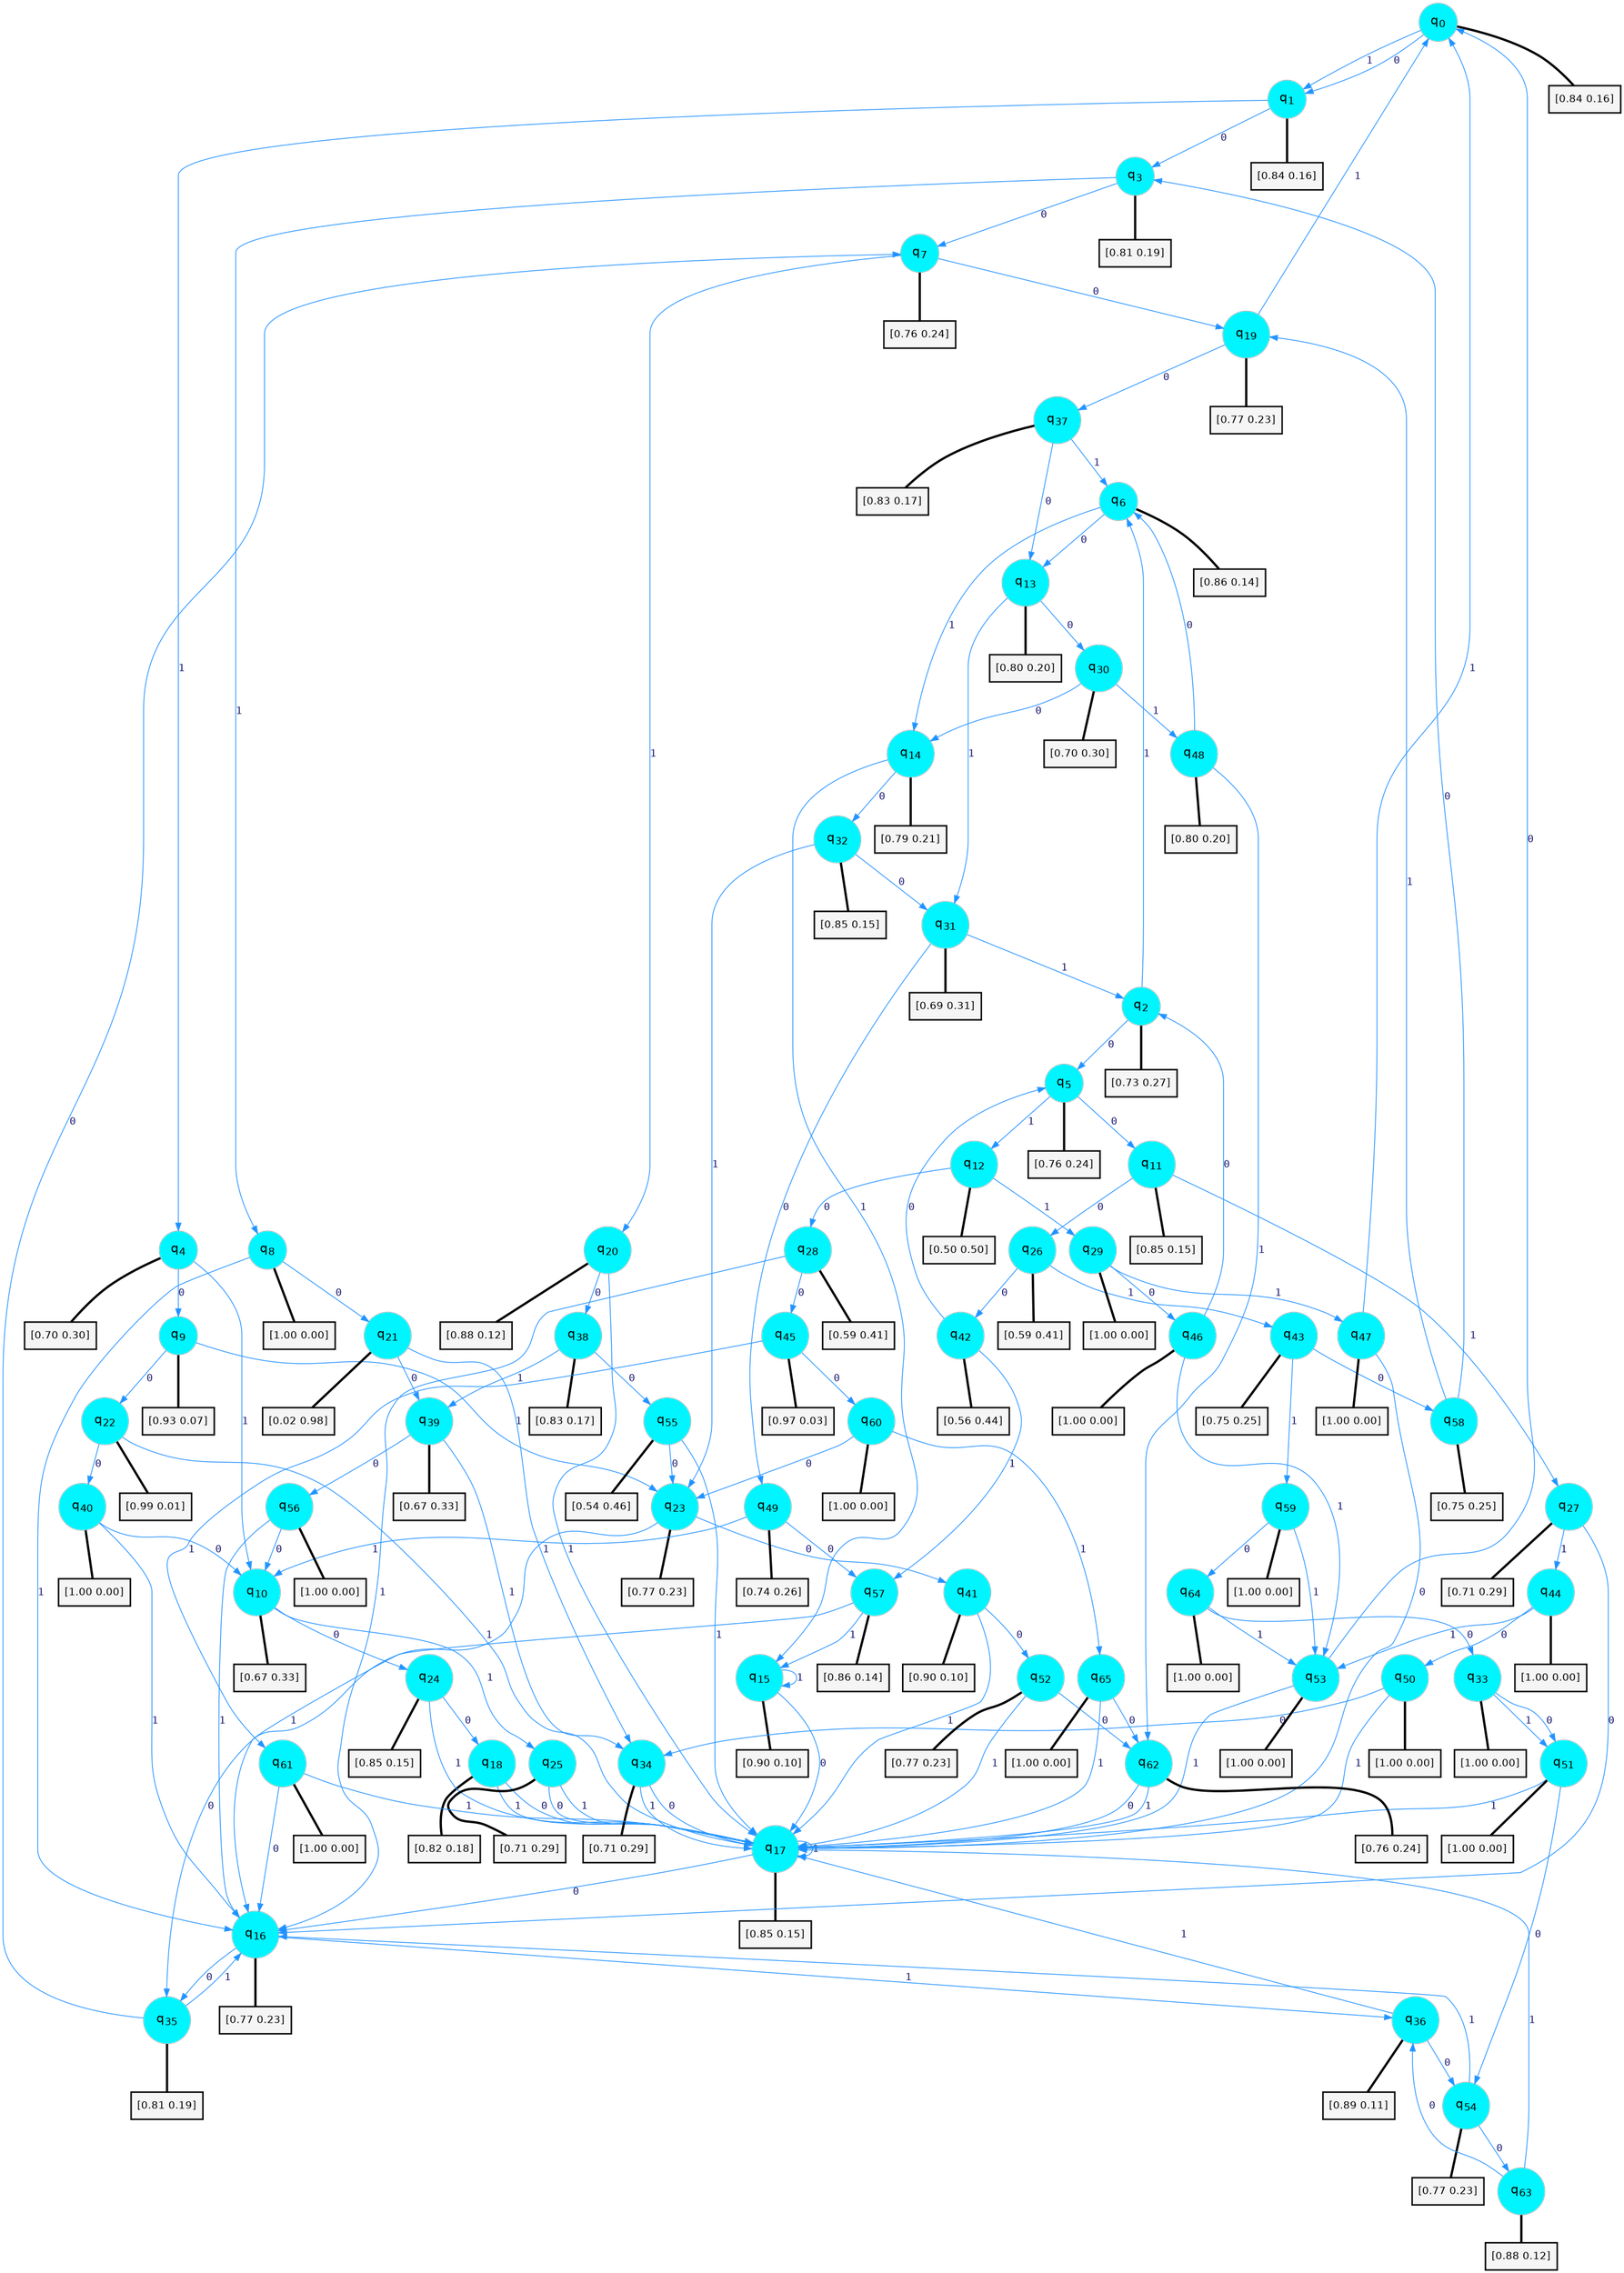 digraph G {
graph [
bgcolor=transparent, dpi=300, rankdir=TD, size="40,25"];
node [
color=gray, fillcolor=turquoise1, fontcolor=black, fontname=Helvetica, fontsize=16, fontweight=bold, shape=circle, style=filled];
edge [
arrowsize=1, color=dodgerblue1, fontcolor=midnightblue, fontname=courier, fontweight=bold, penwidth=1, style=solid, weight=20];
0[label=<q<SUB>0</SUB>>];
1[label=<q<SUB>1</SUB>>];
2[label=<q<SUB>2</SUB>>];
3[label=<q<SUB>3</SUB>>];
4[label=<q<SUB>4</SUB>>];
5[label=<q<SUB>5</SUB>>];
6[label=<q<SUB>6</SUB>>];
7[label=<q<SUB>7</SUB>>];
8[label=<q<SUB>8</SUB>>];
9[label=<q<SUB>9</SUB>>];
10[label=<q<SUB>10</SUB>>];
11[label=<q<SUB>11</SUB>>];
12[label=<q<SUB>12</SUB>>];
13[label=<q<SUB>13</SUB>>];
14[label=<q<SUB>14</SUB>>];
15[label=<q<SUB>15</SUB>>];
16[label=<q<SUB>16</SUB>>];
17[label=<q<SUB>17</SUB>>];
18[label=<q<SUB>18</SUB>>];
19[label=<q<SUB>19</SUB>>];
20[label=<q<SUB>20</SUB>>];
21[label=<q<SUB>21</SUB>>];
22[label=<q<SUB>22</SUB>>];
23[label=<q<SUB>23</SUB>>];
24[label=<q<SUB>24</SUB>>];
25[label=<q<SUB>25</SUB>>];
26[label=<q<SUB>26</SUB>>];
27[label=<q<SUB>27</SUB>>];
28[label=<q<SUB>28</SUB>>];
29[label=<q<SUB>29</SUB>>];
30[label=<q<SUB>30</SUB>>];
31[label=<q<SUB>31</SUB>>];
32[label=<q<SUB>32</SUB>>];
33[label=<q<SUB>33</SUB>>];
34[label=<q<SUB>34</SUB>>];
35[label=<q<SUB>35</SUB>>];
36[label=<q<SUB>36</SUB>>];
37[label=<q<SUB>37</SUB>>];
38[label=<q<SUB>38</SUB>>];
39[label=<q<SUB>39</SUB>>];
40[label=<q<SUB>40</SUB>>];
41[label=<q<SUB>41</SUB>>];
42[label=<q<SUB>42</SUB>>];
43[label=<q<SUB>43</SUB>>];
44[label=<q<SUB>44</SUB>>];
45[label=<q<SUB>45</SUB>>];
46[label=<q<SUB>46</SUB>>];
47[label=<q<SUB>47</SUB>>];
48[label=<q<SUB>48</SUB>>];
49[label=<q<SUB>49</SUB>>];
50[label=<q<SUB>50</SUB>>];
51[label=<q<SUB>51</SUB>>];
52[label=<q<SUB>52</SUB>>];
53[label=<q<SUB>53</SUB>>];
54[label=<q<SUB>54</SUB>>];
55[label=<q<SUB>55</SUB>>];
56[label=<q<SUB>56</SUB>>];
57[label=<q<SUB>57</SUB>>];
58[label=<q<SUB>58</SUB>>];
59[label=<q<SUB>59</SUB>>];
60[label=<q<SUB>60</SUB>>];
61[label=<q<SUB>61</SUB>>];
62[label=<q<SUB>62</SUB>>];
63[label=<q<SUB>63</SUB>>];
64[label=<q<SUB>64</SUB>>];
65[label=<q<SUB>65</SUB>>];
66[label="[0.84 0.16]", shape=box,fontcolor=black, fontname=Helvetica, fontsize=14, penwidth=2, fillcolor=whitesmoke,color=black];
67[label="[0.84 0.16]", shape=box,fontcolor=black, fontname=Helvetica, fontsize=14, penwidth=2, fillcolor=whitesmoke,color=black];
68[label="[0.73 0.27]", shape=box,fontcolor=black, fontname=Helvetica, fontsize=14, penwidth=2, fillcolor=whitesmoke,color=black];
69[label="[0.81 0.19]", shape=box,fontcolor=black, fontname=Helvetica, fontsize=14, penwidth=2, fillcolor=whitesmoke,color=black];
70[label="[0.70 0.30]", shape=box,fontcolor=black, fontname=Helvetica, fontsize=14, penwidth=2, fillcolor=whitesmoke,color=black];
71[label="[0.76 0.24]", shape=box,fontcolor=black, fontname=Helvetica, fontsize=14, penwidth=2, fillcolor=whitesmoke,color=black];
72[label="[0.86 0.14]", shape=box,fontcolor=black, fontname=Helvetica, fontsize=14, penwidth=2, fillcolor=whitesmoke,color=black];
73[label="[0.76 0.24]", shape=box,fontcolor=black, fontname=Helvetica, fontsize=14, penwidth=2, fillcolor=whitesmoke,color=black];
74[label="[1.00 0.00]", shape=box,fontcolor=black, fontname=Helvetica, fontsize=14, penwidth=2, fillcolor=whitesmoke,color=black];
75[label="[0.93 0.07]", shape=box,fontcolor=black, fontname=Helvetica, fontsize=14, penwidth=2, fillcolor=whitesmoke,color=black];
76[label="[0.67 0.33]", shape=box,fontcolor=black, fontname=Helvetica, fontsize=14, penwidth=2, fillcolor=whitesmoke,color=black];
77[label="[0.85 0.15]", shape=box,fontcolor=black, fontname=Helvetica, fontsize=14, penwidth=2, fillcolor=whitesmoke,color=black];
78[label="[0.50 0.50]", shape=box,fontcolor=black, fontname=Helvetica, fontsize=14, penwidth=2, fillcolor=whitesmoke,color=black];
79[label="[0.80 0.20]", shape=box,fontcolor=black, fontname=Helvetica, fontsize=14, penwidth=2, fillcolor=whitesmoke,color=black];
80[label="[0.79 0.21]", shape=box,fontcolor=black, fontname=Helvetica, fontsize=14, penwidth=2, fillcolor=whitesmoke,color=black];
81[label="[0.90 0.10]", shape=box,fontcolor=black, fontname=Helvetica, fontsize=14, penwidth=2, fillcolor=whitesmoke,color=black];
82[label="[0.77 0.23]", shape=box,fontcolor=black, fontname=Helvetica, fontsize=14, penwidth=2, fillcolor=whitesmoke,color=black];
83[label="[0.85 0.15]", shape=box,fontcolor=black, fontname=Helvetica, fontsize=14, penwidth=2, fillcolor=whitesmoke,color=black];
84[label="[0.82 0.18]", shape=box,fontcolor=black, fontname=Helvetica, fontsize=14, penwidth=2, fillcolor=whitesmoke,color=black];
85[label="[0.77 0.23]", shape=box,fontcolor=black, fontname=Helvetica, fontsize=14, penwidth=2, fillcolor=whitesmoke,color=black];
86[label="[0.88 0.12]", shape=box,fontcolor=black, fontname=Helvetica, fontsize=14, penwidth=2, fillcolor=whitesmoke,color=black];
87[label="[0.02 0.98]", shape=box,fontcolor=black, fontname=Helvetica, fontsize=14, penwidth=2, fillcolor=whitesmoke,color=black];
88[label="[0.99 0.01]", shape=box,fontcolor=black, fontname=Helvetica, fontsize=14, penwidth=2, fillcolor=whitesmoke,color=black];
89[label="[0.77 0.23]", shape=box,fontcolor=black, fontname=Helvetica, fontsize=14, penwidth=2, fillcolor=whitesmoke,color=black];
90[label="[0.85 0.15]", shape=box,fontcolor=black, fontname=Helvetica, fontsize=14, penwidth=2, fillcolor=whitesmoke,color=black];
91[label="[0.71 0.29]", shape=box,fontcolor=black, fontname=Helvetica, fontsize=14, penwidth=2, fillcolor=whitesmoke,color=black];
92[label="[0.59 0.41]", shape=box,fontcolor=black, fontname=Helvetica, fontsize=14, penwidth=2, fillcolor=whitesmoke,color=black];
93[label="[0.71 0.29]", shape=box,fontcolor=black, fontname=Helvetica, fontsize=14, penwidth=2, fillcolor=whitesmoke,color=black];
94[label="[0.59 0.41]", shape=box,fontcolor=black, fontname=Helvetica, fontsize=14, penwidth=2, fillcolor=whitesmoke,color=black];
95[label="[1.00 0.00]", shape=box,fontcolor=black, fontname=Helvetica, fontsize=14, penwidth=2, fillcolor=whitesmoke,color=black];
96[label="[0.70 0.30]", shape=box,fontcolor=black, fontname=Helvetica, fontsize=14, penwidth=2, fillcolor=whitesmoke,color=black];
97[label="[0.69 0.31]", shape=box,fontcolor=black, fontname=Helvetica, fontsize=14, penwidth=2, fillcolor=whitesmoke,color=black];
98[label="[0.85 0.15]", shape=box,fontcolor=black, fontname=Helvetica, fontsize=14, penwidth=2, fillcolor=whitesmoke,color=black];
99[label="[1.00 0.00]", shape=box,fontcolor=black, fontname=Helvetica, fontsize=14, penwidth=2, fillcolor=whitesmoke,color=black];
100[label="[0.71 0.29]", shape=box,fontcolor=black, fontname=Helvetica, fontsize=14, penwidth=2, fillcolor=whitesmoke,color=black];
101[label="[0.81 0.19]", shape=box,fontcolor=black, fontname=Helvetica, fontsize=14, penwidth=2, fillcolor=whitesmoke,color=black];
102[label="[0.89 0.11]", shape=box,fontcolor=black, fontname=Helvetica, fontsize=14, penwidth=2, fillcolor=whitesmoke,color=black];
103[label="[0.83 0.17]", shape=box,fontcolor=black, fontname=Helvetica, fontsize=14, penwidth=2, fillcolor=whitesmoke,color=black];
104[label="[0.83 0.17]", shape=box,fontcolor=black, fontname=Helvetica, fontsize=14, penwidth=2, fillcolor=whitesmoke,color=black];
105[label="[0.67 0.33]", shape=box,fontcolor=black, fontname=Helvetica, fontsize=14, penwidth=2, fillcolor=whitesmoke,color=black];
106[label="[1.00 0.00]", shape=box,fontcolor=black, fontname=Helvetica, fontsize=14, penwidth=2, fillcolor=whitesmoke,color=black];
107[label="[0.90 0.10]", shape=box,fontcolor=black, fontname=Helvetica, fontsize=14, penwidth=2, fillcolor=whitesmoke,color=black];
108[label="[0.56 0.44]", shape=box,fontcolor=black, fontname=Helvetica, fontsize=14, penwidth=2, fillcolor=whitesmoke,color=black];
109[label="[0.75 0.25]", shape=box,fontcolor=black, fontname=Helvetica, fontsize=14, penwidth=2, fillcolor=whitesmoke,color=black];
110[label="[1.00 0.00]", shape=box,fontcolor=black, fontname=Helvetica, fontsize=14, penwidth=2, fillcolor=whitesmoke,color=black];
111[label="[0.97 0.03]", shape=box,fontcolor=black, fontname=Helvetica, fontsize=14, penwidth=2, fillcolor=whitesmoke,color=black];
112[label="[1.00 0.00]", shape=box,fontcolor=black, fontname=Helvetica, fontsize=14, penwidth=2, fillcolor=whitesmoke,color=black];
113[label="[1.00 0.00]", shape=box,fontcolor=black, fontname=Helvetica, fontsize=14, penwidth=2, fillcolor=whitesmoke,color=black];
114[label="[0.80 0.20]", shape=box,fontcolor=black, fontname=Helvetica, fontsize=14, penwidth=2, fillcolor=whitesmoke,color=black];
115[label="[0.74 0.26]", shape=box,fontcolor=black, fontname=Helvetica, fontsize=14, penwidth=2, fillcolor=whitesmoke,color=black];
116[label="[1.00 0.00]", shape=box,fontcolor=black, fontname=Helvetica, fontsize=14, penwidth=2, fillcolor=whitesmoke,color=black];
117[label="[1.00 0.00]", shape=box,fontcolor=black, fontname=Helvetica, fontsize=14, penwidth=2, fillcolor=whitesmoke,color=black];
118[label="[0.77 0.23]", shape=box,fontcolor=black, fontname=Helvetica, fontsize=14, penwidth=2, fillcolor=whitesmoke,color=black];
119[label="[1.00 0.00]", shape=box,fontcolor=black, fontname=Helvetica, fontsize=14, penwidth=2, fillcolor=whitesmoke,color=black];
120[label="[0.77 0.23]", shape=box,fontcolor=black, fontname=Helvetica, fontsize=14, penwidth=2, fillcolor=whitesmoke,color=black];
121[label="[0.54 0.46]", shape=box,fontcolor=black, fontname=Helvetica, fontsize=14, penwidth=2, fillcolor=whitesmoke,color=black];
122[label="[1.00 0.00]", shape=box,fontcolor=black, fontname=Helvetica, fontsize=14, penwidth=2, fillcolor=whitesmoke,color=black];
123[label="[0.86 0.14]", shape=box,fontcolor=black, fontname=Helvetica, fontsize=14, penwidth=2, fillcolor=whitesmoke,color=black];
124[label="[0.75 0.25]", shape=box,fontcolor=black, fontname=Helvetica, fontsize=14, penwidth=2, fillcolor=whitesmoke,color=black];
125[label="[1.00 0.00]", shape=box,fontcolor=black, fontname=Helvetica, fontsize=14, penwidth=2, fillcolor=whitesmoke,color=black];
126[label="[1.00 0.00]", shape=box,fontcolor=black, fontname=Helvetica, fontsize=14, penwidth=2, fillcolor=whitesmoke,color=black];
127[label="[1.00 0.00]", shape=box,fontcolor=black, fontname=Helvetica, fontsize=14, penwidth=2, fillcolor=whitesmoke,color=black];
128[label="[0.76 0.24]", shape=box,fontcolor=black, fontname=Helvetica, fontsize=14, penwidth=2, fillcolor=whitesmoke,color=black];
129[label="[0.88 0.12]", shape=box,fontcolor=black, fontname=Helvetica, fontsize=14, penwidth=2, fillcolor=whitesmoke,color=black];
130[label="[1.00 0.00]", shape=box,fontcolor=black, fontname=Helvetica, fontsize=14, penwidth=2, fillcolor=whitesmoke,color=black];
131[label="[1.00 0.00]", shape=box,fontcolor=black, fontname=Helvetica, fontsize=14, penwidth=2, fillcolor=whitesmoke,color=black];
0->1 [label=0];
0->1 [label=1];
0->66 [arrowhead=none, penwidth=3,color=black];
1->3 [label=0];
1->4 [label=1];
1->67 [arrowhead=none, penwidth=3,color=black];
2->5 [label=0];
2->6 [label=1];
2->68 [arrowhead=none, penwidth=3,color=black];
3->7 [label=0];
3->8 [label=1];
3->69 [arrowhead=none, penwidth=3,color=black];
4->9 [label=0];
4->10 [label=1];
4->70 [arrowhead=none, penwidth=3,color=black];
5->11 [label=0];
5->12 [label=1];
5->71 [arrowhead=none, penwidth=3,color=black];
6->13 [label=0];
6->14 [label=1];
6->72 [arrowhead=none, penwidth=3,color=black];
7->19 [label=0];
7->20 [label=1];
7->73 [arrowhead=none, penwidth=3,color=black];
8->21 [label=0];
8->16 [label=1];
8->74 [arrowhead=none, penwidth=3,color=black];
9->22 [label=0];
9->23 [label=1];
9->75 [arrowhead=none, penwidth=3,color=black];
10->24 [label=0];
10->25 [label=1];
10->76 [arrowhead=none, penwidth=3,color=black];
11->26 [label=0];
11->27 [label=1];
11->77 [arrowhead=none, penwidth=3,color=black];
12->28 [label=0];
12->29 [label=1];
12->78 [arrowhead=none, penwidth=3,color=black];
13->30 [label=0];
13->31 [label=1];
13->79 [arrowhead=none, penwidth=3,color=black];
14->32 [label=0];
14->15 [label=1];
14->80 [arrowhead=none, penwidth=3,color=black];
15->17 [label=0];
15->15 [label=1];
15->81 [arrowhead=none, penwidth=3,color=black];
16->35 [label=0];
16->36 [label=1];
16->82 [arrowhead=none, penwidth=3,color=black];
17->16 [label=0];
17->17 [label=1];
17->83 [arrowhead=none, penwidth=3,color=black];
18->17 [label=0];
18->17 [label=1];
18->84 [arrowhead=none, penwidth=3,color=black];
19->37 [label=0];
19->0 [label=1];
19->85 [arrowhead=none, penwidth=3,color=black];
20->38 [label=0];
20->17 [label=1];
20->86 [arrowhead=none, penwidth=3,color=black];
21->39 [label=0];
21->34 [label=1];
21->87 [arrowhead=none, penwidth=3,color=black];
22->40 [label=0];
22->17 [label=1];
22->88 [arrowhead=none, penwidth=3,color=black];
23->41 [label=0];
23->16 [label=1];
23->89 [arrowhead=none, penwidth=3,color=black];
24->18 [label=0];
24->17 [label=1];
24->90 [arrowhead=none, penwidth=3,color=black];
25->17 [label=0];
25->17 [label=1];
25->91 [arrowhead=none, penwidth=3,color=black];
26->42 [label=0];
26->43 [label=1];
26->92 [arrowhead=none, penwidth=3,color=black];
27->16 [label=0];
27->44 [label=1];
27->93 [arrowhead=none, penwidth=3,color=black];
28->45 [label=0];
28->16 [label=1];
28->94 [arrowhead=none, penwidth=3,color=black];
29->46 [label=0];
29->47 [label=1];
29->95 [arrowhead=none, penwidth=3,color=black];
30->14 [label=0];
30->48 [label=1];
30->96 [arrowhead=none, penwidth=3,color=black];
31->49 [label=0];
31->2 [label=1];
31->97 [arrowhead=none, penwidth=3,color=black];
32->31 [label=0];
32->23 [label=1];
32->98 [arrowhead=none, penwidth=3,color=black];
33->51 [label=0];
33->51 [label=1];
33->99 [arrowhead=none, penwidth=3,color=black];
34->17 [label=0];
34->17 [label=1];
34->100 [arrowhead=none, penwidth=3,color=black];
35->7 [label=0];
35->16 [label=1];
35->101 [arrowhead=none, penwidth=3,color=black];
36->54 [label=0];
36->17 [label=1];
36->102 [arrowhead=none, penwidth=3,color=black];
37->13 [label=0];
37->6 [label=1];
37->103 [arrowhead=none, penwidth=3,color=black];
38->55 [label=0];
38->39 [label=1];
38->104 [arrowhead=none, penwidth=3,color=black];
39->56 [label=0];
39->34 [label=1];
39->105 [arrowhead=none, penwidth=3,color=black];
40->10 [label=0];
40->16 [label=1];
40->106 [arrowhead=none, penwidth=3,color=black];
41->52 [label=0];
41->17 [label=1];
41->107 [arrowhead=none, penwidth=3,color=black];
42->5 [label=0];
42->57 [label=1];
42->108 [arrowhead=none, penwidth=3,color=black];
43->58 [label=0];
43->59 [label=1];
43->109 [arrowhead=none, penwidth=3,color=black];
44->50 [label=0];
44->53 [label=1];
44->110 [arrowhead=none, penwidth=3,color=black];
45->60 [label=0];
45->61 [label=1];
45->111 [arrowhead=none, penwidth=3,color=black];
46->2 [label=0];
46->53 [label=1];
46->112 [arrowhead=none, penwidth=3,color=black];
47->17 [label=0];
47->0 [label=1];
47->113 [arrowhead=none, penwidth=3,color=black];
48->6 [label=0];
48->62 [label=1];
48->114 [arrowhead=none, penwidth=3,color=black];
49->57 [label=0];
49->10 [label=1];
49->115 [arrowhead=none, penwidth=3,color=black];
50->34 [label=0];
50->17 [label=1];
50->116 [arrowhead=none, penwidth=3,color=black];
51->54 [label=0];
51->17 [label=1];
51->117 [arrowhead=none, penwidth=3,color=black];
52->62 [label=0];
52->17 [label=1];
52->118 [arrowhead=none, penwidth=3,color=black];
53->0 [label=0];
53->17 [label=1];
53->119 [arrowhead=none, penwidth=3,color=black];
54->63 [label=0];
54->16 [label=1];
54->120 [arrowhead=none, penwidth=3,color=black];
55->23 [label=0];
55->17 [label=1];
55->121 [arrowhead=none, penwidth=3,color=black];
56->10 [label=0];
56->16 [label=1];
56->122 [arrowhead=none, penwidth=3,color=black];
57->35 [label=0];
57->15 [label=1];
57->123 [arrowhead=none, penwidth=3,color=black];
58->3 [label=0];
58->19 [label=1];
58->124 [arrowhead=none, penwidth=3,color=black];
59->64 [label=0];
59->53 [label=1];
59->125 [arrowhead=none, penwidth=3,color=black];
60->23 [label=0];
60->65 [label=1];
60->126 [arrowhead=none, penwidth=3,color=black];
61->16 [label=0];
61->17 [label=1];
61->127 [arrowhead=none, penwidth=3,color=black];
62->17 [label=0];
62->17 [label=1];
62->128 [arrowhead=none, penwidth=3,color=black];
63->36 [label=0];
63->17 [label=1];
63->129 [arrowhead=none, penwidth=3,color=black];
64->33 [label=0];
64->53 [label=1];
64->130 [arrowhead=none, penwidth=3,color=black];
65->62 [label=0];
65->17 [label=1];
65->131 [arrowhead=none, penwidth=3,color=black];
}

